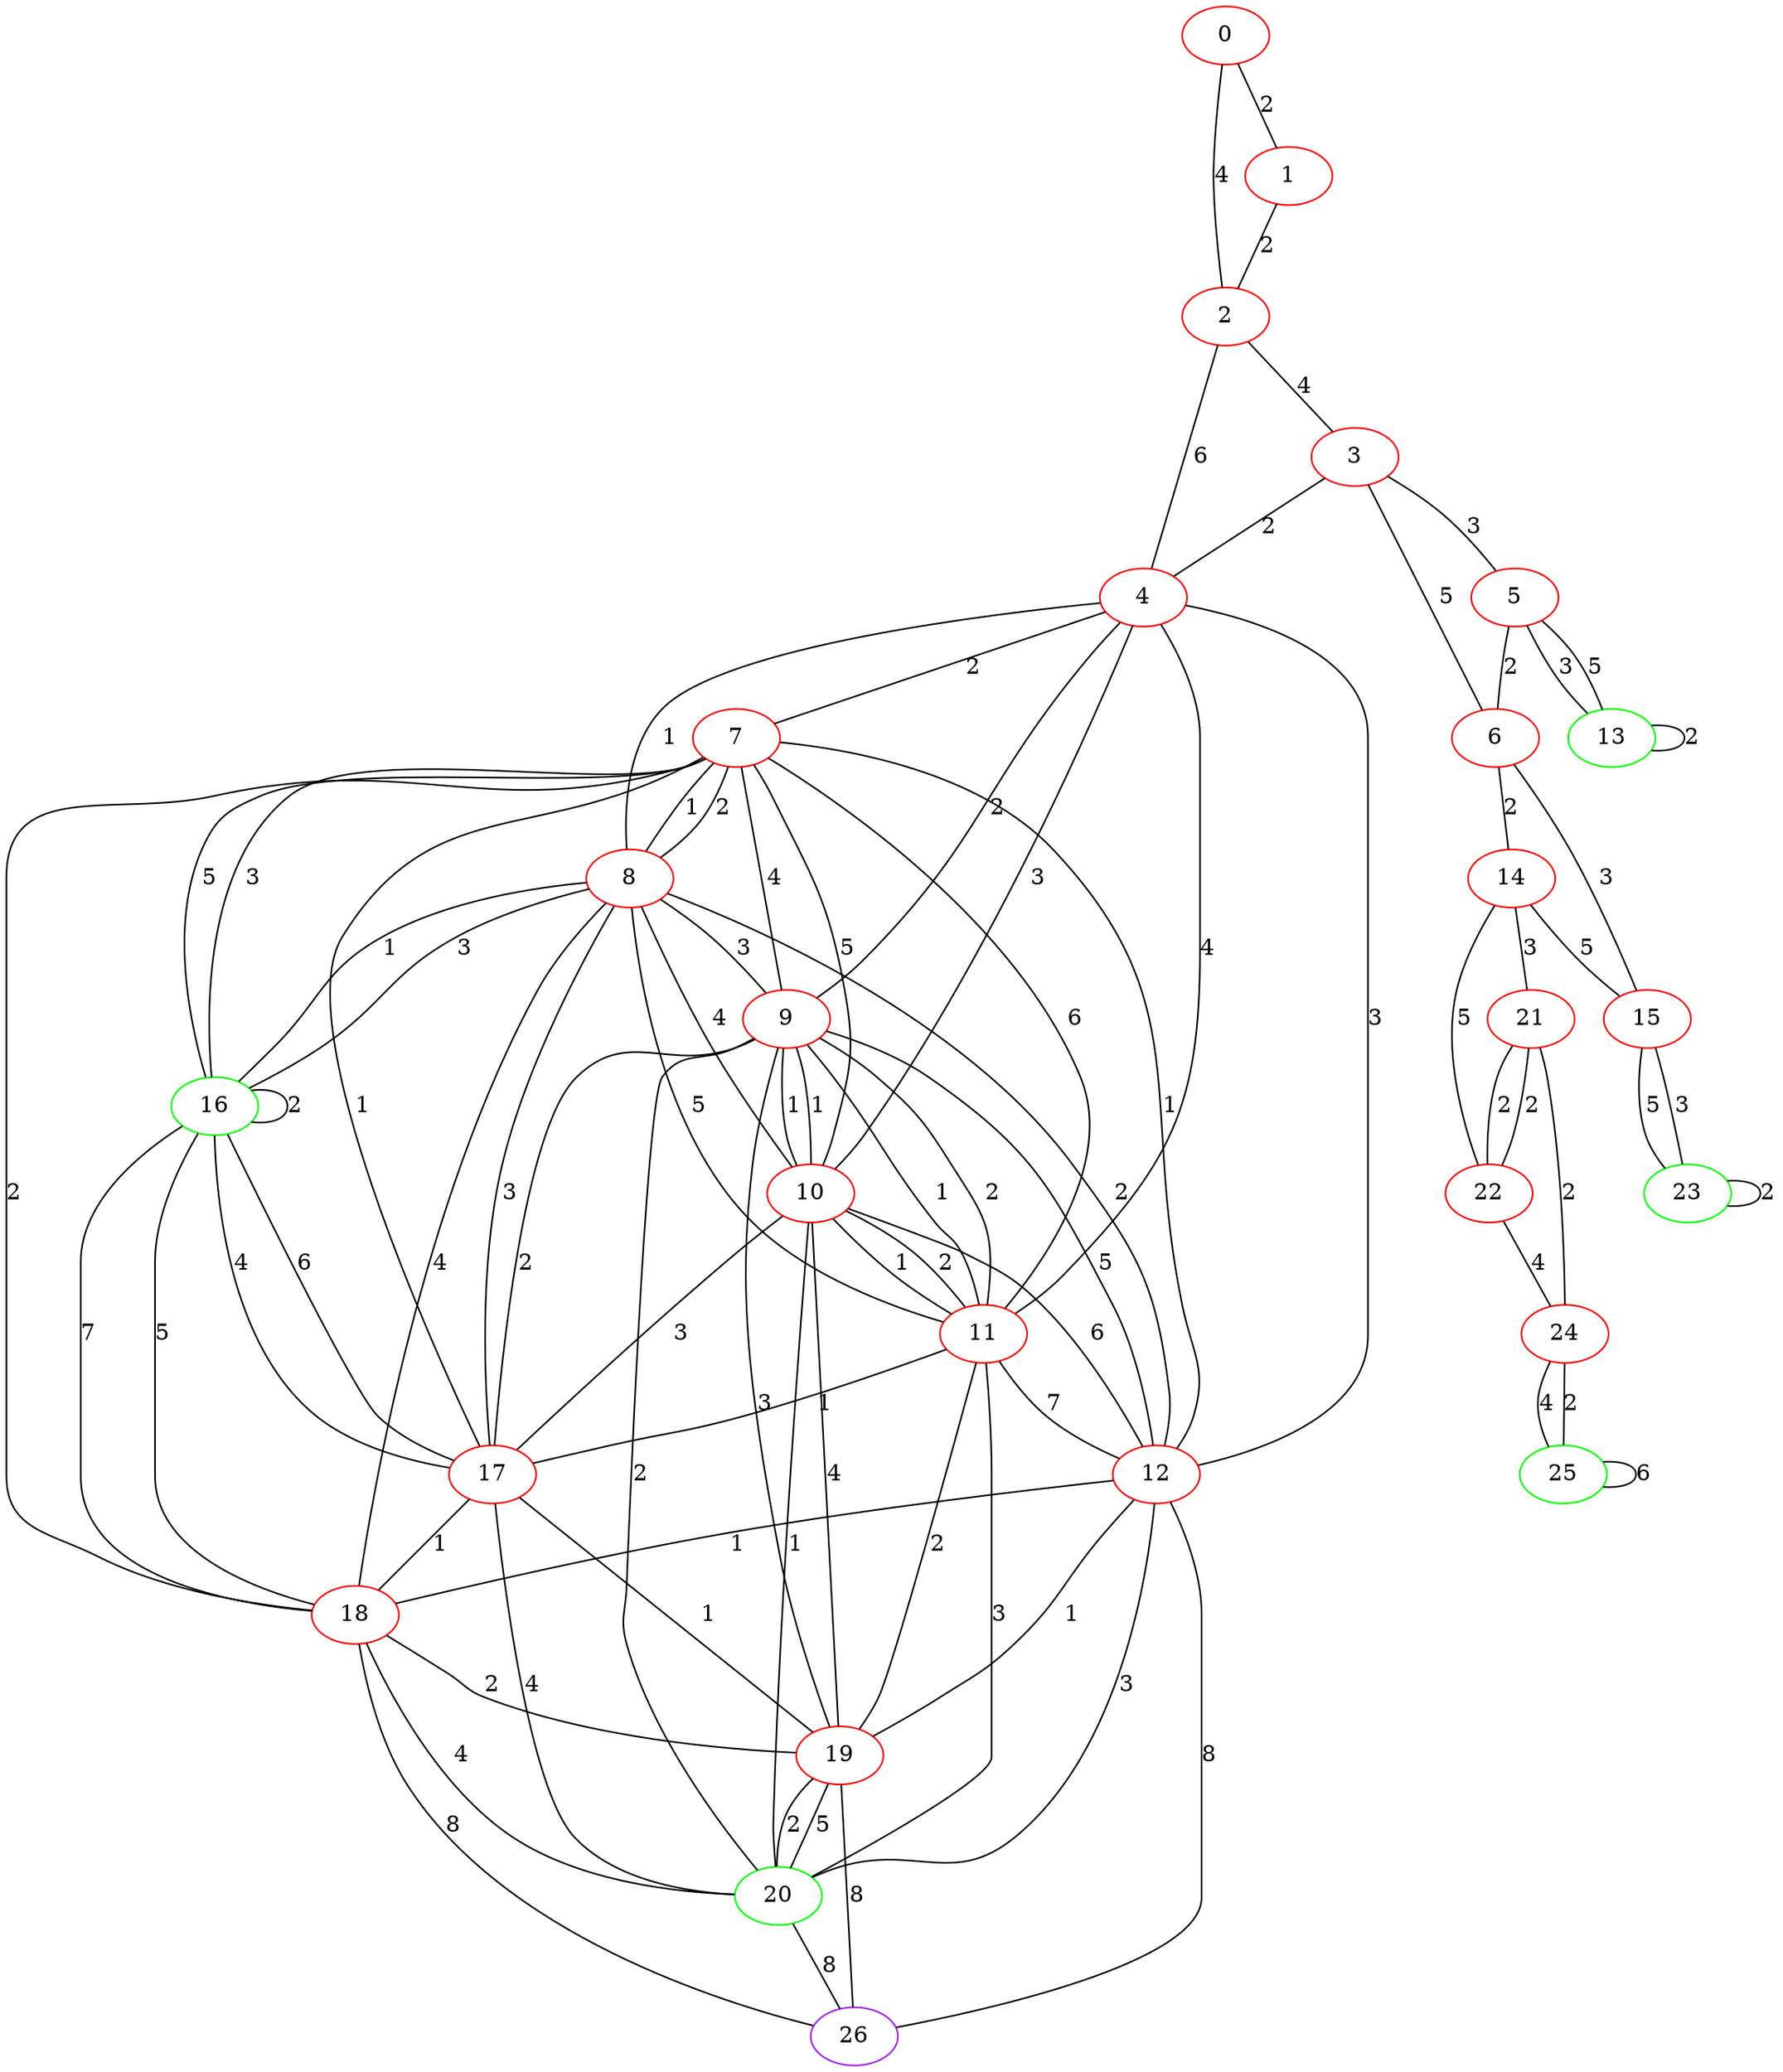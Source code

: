 graph "" {
0 [color=red, weight=1];
1 [color=red, weight=1];
2 [color=red, weight=1];
3 [color=red, weight=1];
4 [color=red, weight=1];
5 [color=red, weight=1];
6 [color=red, weight=1];
7 [color=red, weight=1];
8 [color=red, weight=1];
9 [color=red, weight=1];
10 [color=red, weight=1];
11 [color=red, weight=1];
12 [color=red, weight=1];
13 [color=green, weight=2];
14 [color=red, weight=1];
15 [color=red, weight=1];
16 [color=green, weight=2];
17 [color=red, weight=1];
18 [color=red, weight=1];
19 [color=red, weight=1];
20 [color=green, weight=2];
21 [color=red, weight=1];
22 [color=red, weight=1];
23 [color=green, weight=2];
24 [color=red, weight=1];
25 [color=green, weight=2];
26 [color=purple, weight=4];
0 -- 1  [key=0, label=2];
0 -- 2  [key=0, label=4];
1 -- 2  [key=0, label=2];
2 -- 3  [key=0, label=4];
2 -- 4  [key=0, label=6];
3 -- 4  [key=0, label=2];
3 -- 5  [key=0, label=3];
3 -- 6  [key=0, label=5];
4 -- 7  [key=0, label=2];
4 -- 8  [key=0, label=1];
4 -- 9  [key=0, label=2];
4 -- 10  [key=0, label=3];
4 -- 11  [key=0, label=4];
4 -- 12  [key=0, label=3];
5 -- 13  [key=0, label=3];
5 -- 13  [key=1, label=5];
5 -- 6  [key=0, label=2];
6 -- 14  [key=0, label=2];
6 -- 15  [key=0, label=3];
7 -- 8  [key=0, label=1];
7 -- 8  [key=1, label=2];
7 -- 9  [key=0, label=4];
7 -- 10  [key=0, label=5];
7 -- 11  [key=0, label=6];
7 -- 12  [key=0, label=1];
7 -- 16  [key=0, label=3];
7 -- 16  [key=1, label=5];
7 -- 17  [key=0, label=1];
7 -- 18  [key=0, label=2];
8 -- 9  [key=0, label=3];
8 -- 10  [key=0, label=4];
8 -- 11  [key=0, label=5];
8 -- 12  [key=0, label=2];
8 -- 16  [key=0, label=1];
8 -- 16  [key=1, label=3];
8 -- 17  [key=0, label=3];
8 -- 18  [key=0, label=4];
9 -- 10  [key=0, label=1];
9 -- 10  [key=1, label=1];
9 -- 11  [key=0, label=1];
9 -- 11  [key=1, label=2];
9 -- 12  [key=0, label=5];
9 -- 17  [key=0, label=2];
9 -- 19  [key=0, label=3];
9 -- 20  [key=0, label=2];
10 -- 11  [key=0, label=2];
10 -- 11  [key=1, label=1];
10 -- 12  [key=0, label=6];
10 -- 17  [key=0, label=3];
10 -- 19  [key=0, label=4];
10 -- 20  [key=0, label=1];
11 -- 12  [key=0, label=7];
11 -- 17  [key=0, label=1];
11 -- 19  [key=0, label=2];
11 -- 20  [key=0, label=3];
12 -- 18  [key=0, label=1];
12 -- 19  [key=0, label=1];
12 -- 20  [key=0, label=3];
12 -- 26  [key=0, label=8];
13 -- 13  [key=0, label=2];
14 -- 22  [key=0, label=5];
14 -- 21  [key=0, label=3];
14 -- 15  [key=0, label=5];
15 -- 23  [key=0, label=3];
15 -- 23  [key=1, label=5];
16 -- 16  [key=0, label=2];
16 -- 18  [key=0, label=5];
16 -- 18  [key=1, label=7];
16 -- 17  [key=0, label=4];
16 -- 17  [key=1, label=6];
17 -- 18  [key=0, label=1];
17 -- 19  [key=0, label=1];
17 -- 20  [key=0, label=4];
18 -- 19  [key=0, label=2];
18 -- 20  [key=0, label=4];
18 -- 26  [key=0, label=8];
19 -- 20  [key=0, label=5];
19 -- 20  [key=1, label=2];
19 -- 26  [key=0, label=8];
20 -- 26  [key=0, label=8];
21 -- 24  [key=0, label=2];
21 -- 22  [key=0, label=2];
21 -- 22  [key=1, label=2];
22 -- 24  [key=0, label=4];
23 -- 23  [key=0, label=2];
24 -- 25  [key=0, label=4];
24 -- 25  [key=1, label=2];
25 -- 25  [key=0, label=6];
}
